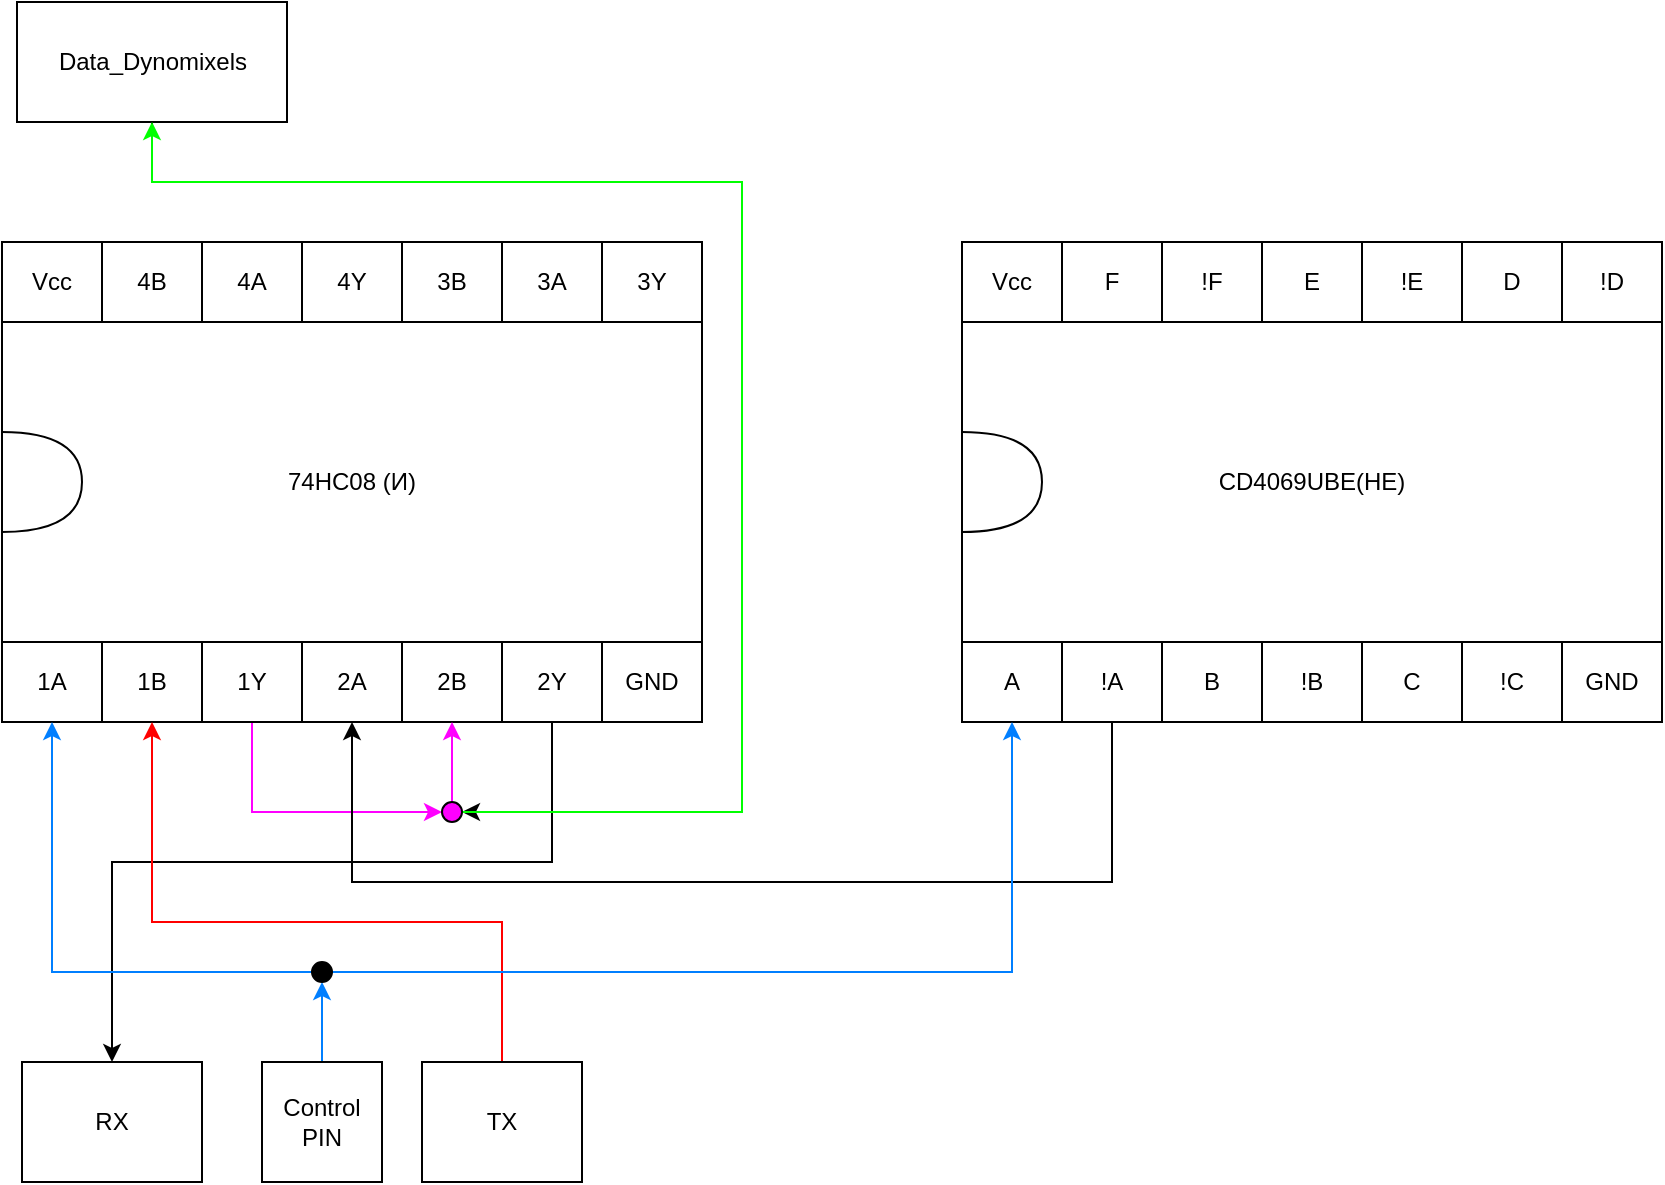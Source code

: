 <mxfile version="26.1.1">
  <diagram name="Страница — 1" id="B--iG45YOp-343qtSkZV">
    <mxGraphModel dx="1072" dy="737" grid="1" gridSize="10" guides="1" tooltips="1" connect="1" arrows="1" fold="1" page="1" pageScale="1" pageWidth="827" pageHeight="1169" math="0" shadow="0">
      <root>
        <mxCell id="0" />
        <mxCell id="1" parent="0" />
        <mxCell id="e_FghAzU6FtjZ2AyrXz8-1" value="74HC08 (И)" style="rounded=0;whiteSpace=wrap;html=1;" parent="1" vertex="1">
          <mxGeometry x="70" y="280" width="350" height="240" as="geometry" />
        </mxCell>
        <mxCell id="0ocH-njk53vqZ1iDUbSj-1" value="" style="shape=requiredInterface;html=1;verticalLabelPosition=bottom;sketch=0;" parent="1" vertex="1">
          <mxGeometry x="70" y="375" width="40" height="50" as="geometry" />
        </mxCell>
        <mxCell id="0ocH-njk53vqZ1iDUbSj-17" value="1B" style="rounded=0;whiteSpace=wrap;html=1;" parent="1" vertex="1">
          <mxGeometry x="120" y="480" width="50" height="40" as="geometry" />
        </mxCell>
        <mxCell id="2zPOfcOmFPMckhyHYjxx-12" style="edgeStyle=orthogonalEdgeStyle;rounded=0;orthogonalLoop=1;jettySize=auto;html=1;entryX=0;entryY=0.5;entryDx=0;entryDy=0;strokeColor=#FF00FF;" edge="1" parent="1" source="0ocH-njk53vqZ1iDUbSj-18" target="2zPOfcOmFPMckhyHYjxx-10">
          <mxGeometry relative="1" as="geometry">
            <Array as="points">
              <mxPoint x="195" y="565" />
            </Array>
          </mxGeometry>
        </mxCell>
        <mxCell id="0ocH-njk53vqZ1iDUbSj-18" value="1Y" style="rounded=0;whiteSpace=wrap;html=1;" parent="1" vertex="1">
          <mxGeometry x="170" y="480" width="50" height="40" as="geometry" />
        </mxCell>
        <mxCell id="0ocH-njk53vqZ1iDUbSj-19" value="2A" style="rounded=0;whiteSpace=wrap;html=1;" parent="1" vertex="1">
          <mxGeometry x="220" y="480" width="50" height="40" as="geometry" />
        </mxCell>
        <mxCell id="0ocH-njk53vqZ1iDUbSj-20" value="2B" style="rounded=0;whiteSpace=wrap;html=1;" parent="1" vertex="1">
          <mxGeometry x="270" y="480" width="50" height="40" as="geometry" />
        </mxCell>
        <mxCell id="0ocH-njk53vqZ1iDUbSj-21" value="GND" style="rounded=0;whiteSpace=wrap;html=1;" parent="1" vertex="1">
          <mxGeometry x="370" y="480" width="50" height="40" as="geometry" />
        </mxCell>
        <mxCell id="2zPOfcOmFPMckhyHYjxx-17" style="edgeStyle=orthogonalEdgeStyle;rounded=0;orthogonalLoop=1;jettySize=auto;html=1;entryX=0.5;entryY=0;entryDx=0;entryDy=0;" edge="1" parent="1" source="0ocH-njk53vqZ1iDUbSj-22" target="0ocH-njk53vqZ1iDUbSj-40">
          <mxGeometry relative="1" as="geometry">
            <Array as="points">
              <mxPoint x="345" y="590" />
              <mxPoint x="125" y="590" />
            </Array>
          </mxGeometry>
        </mxCell>
        <mxCell id="0ocH-njk53vqZ1iDUbSj-22" value="2Y" style="rounded=0;whiteSpace=wrap;html=1;" parent="1" vertex="1">
          <mxGeometry x="320" y="480" width="50" height="40" as="geometry" />
        </mxCell>
        <mxCell id="0ocH-njk53vqZ1iDUbSj-31" value="4B" style="rounded=0;whiteSpace=wrap;html=1;" parent="1" vertex="1">
          <mxGeometry x="120" y="280" width="50" height="40" as="geometry" />
        </mxCell>
        <mxCell id="0ocH-njk53vqZ1iDUbSj-32" value="4A" style="rounded=0;whiteSpace=wrap;html=1;" parent="1" vertex="1">
          <mxGeometry x="170" y="280" width="50" height="40" as="geometry" />
        </mxCell>
        <mxCell id="0ocH-njk53vqZ1iDUbSj-33" value="4Y" style="rounded=0;whiteSpace=wrap;html=1;" parent="1" vertex="1">
          <mxGeometry x="220" y="280" width="50" height="40" as="geometry" />
        </mxCell>
        <mxCell id="0ocH-njk53vqZ1iDUbSj-34" value="3B" style="rounded=0;whiteSpace=wrap;html=1;" parent="1" vertex="1">
          <mxGeometry x="270" y="280" width="50" height="40" as="geometry" />
        </mxCell>
        <mxCell id="0ocH-njk53vqZ1iDUbSj-35" value="3Y" style="rounded=0;whiteSpace=wrap;html=1;" parent="1" vertex="1">
          <mxGeometry x="370" y="280" width="50" height="40" as="geometry" />
        </mxCell>
        <mxCell id="0ocH-njk53vqZ1iDUbSj-36" value="3A" style="rounded=0;whiteSpace=wrap;html=1;" parent="1" vertex="1">
          <mxGeometry x="320" y="280" width="50" height="40" as="geometry" />
        </mxCell>
        <mxCell id="0ocH-njk53vqZ1iDUbSj-38" value="Vcc" style="rounded=0;whiteSpace=wrap;html=1;" parent="1" vertex="1">
          <mxGeometry x="70" y="280" width="50" height="40" as="geometry" />
        </mxCell>
        <mxCell id="0ocH-njk53vqZ1iDUbSj-39" value="1A" style="rounded=0;whiteSpace=wrap;html=1;" parent="1" vertex="1">
          <mxGeometry x="70" y="480" width="50" height="40" as="geometry" />
        </mxCell>
        <mxCell id="0ocH-njk53vqZ1iDUbSj-40" value="RX" style="rounded=0;whiteSpace=wrap;html=1;" parent="1" vertex="1">
          <mxGeometry x="80" y="690" width="90" height="60" as="geometry" />
        </mxCell>
        <mxCell id="2zPOfcOmFPMckhyHYjxx-2" style="edgeStyle=orthogonalEdgeStyle;rounded=0;orthogonalLoop=1;jettySize=auto;html=1;entryX=0.5;entryY=1;entryDx=0;entryDy=0;strokeColor=#FF0000;" edge="1" parent="1" source="0ocH-njk53vqZ1iDUbSj-41" target="0ocH-njk53vqZ1iDUbSj-17">
          <mxGeometry relative="1" as="geometry">
            <Array as="points">
              <mxPoint x="320" y="620" />
              <mxPoint x="145" y="620" />
            </Array>
          </mxGeometry>
        </mxCell>
        <mxCell id="0ocH-njk53vqZ1iDUbSj-41" value="TX" style="rounded=0;whiteSpace=wrap;html=1;" parent="1" vertex="1">
          <mxGeometry x="280" y="690" width="80" height="60" as="geometry" />
        </mxCell>
        <mxCell id="2zPOfcOmFPMckhyHYjxx-4" style="edgeStyle=orthogonalEdgeStyle;rounded=0;orthogonalLoop=1;jettySize=auto;html=1;entryX=0.5;entryY=1;entryDx=0;entryDy=0;strokeColor=#007FFF;" edge="1" parent="1" source="0ocH-njk53vqZ1iDUbSj-42" target="0ocH-njk53vqZ1iDUbSj-90">
          <mxGeometry relative="1" as="geometry" />
        </mxCell>
        <mxCell id="0ocH-njk53vqZ1iDUbSj-42" value="Control PIN" style="rounded=0;whiteSpace=wrap;html=1;" parent="1" vertex="1">
          <mxGeometry x="200" y="690" width="60" height="60" as="geometry" />
        </mxCell>
        <mxCell id="2zPOfcOmFPMckhyHYjxx-14" style="edgeStyle=orthogonalEdgeStyle;rounded=0;orthogonalLoop=1;jettySize=auto;html=1;entryX=1;entryY=0.5;entryDx=0;entryDy=0;" edge="1" parent="1" source="0ocH-njk53vqZ1iDUbSj-43" target="2zPOfcOmFPMckhyHYjxx-10">
          <mxGeometry relative="1" as="geometry">
            <Array as="points">
              <mxPoint x="145" y="250" />
              <mxPoint x="440" y="250" />
              <mxPoint x="440" y="565" />
            </Array>
          </mxGeometry>
        </mxCell>
        <mxCell id="0ocH-njk53vqZ1iDUbSj-43" value="Data_Dynomixels" style="rounded=0;whiteSpace=wrap;html=1;" parent="1" vertex="1">
          <mxGeometry x="77.5" y="160" width="135" height="60" as="geometry" />
        </mxCell>
        <mxCell id="0ocH-njk53vqZ1iDUbSj-61" value="CD4069UBE(НЕ)" style="rounded=0;whiteSpace=wrap;html=1;" parent="1" vertex="1">
          <mxGeometry x="550" y="280" width="350" height="240" as="geometry" />
        </mxCell>
        <mxCell id="0ocH-njk53vqZ1iDUbSj-62" value="" style="shape=requiredInterface;html=1;verticalLabelPosition=bottom;sketch=0;" parent="1" vertex="1">
          <mxGeometry x="550" y="375" width="40" height="50" as="geometry" />
        </mxCell>
        <mxCell id="2zPOfcOmFPMckhyHYjxx-16" style="edgeStyle=orthogonalEdgeStyle;rounded=0;orthogonalLoop=1;jettySize=auto;html=1;entryX=0.5;entryY=1;entryDx=0;entryDy=0;" edge="1" parent="1" source="0ocH-njk53vqZ1iDUbSj-63" target="0ocH-njk53vqZ1iDUbSj-19">
          <mxGeometry relative="1" as="geometry">
            <Array as="points">
              <mxPoint x="625" y="600" />
              <mxPoint x="245" y="600" />
            </Array>
          </mxGeometry>
        </mxCell>
        <mxCell id="0ocH-njk53vqZ1iDUbSj-63" value="!A" style="rounded=0;whiteSpace=wrap;html=1;" parent="1" vertex="1">
          <mxGeometry x="600" y="480" width="50" height="40" as="geometry" />
        </mxCell>
        <mxCell id="0ocH-njk53vqZ1iDUbSj-64" value="B" style="rounded=0;whiteSpace=wrap;html=1;" parent="1" vertex="1">
          <mxGeometry x="650" y="480" width="50" height="40" as="geometry" />
        </mxCell>
        <mxCell id="0ocH-njk53vqZ1iDUbSj-65" value="!B" style="rounded=0;whiteSpace=wrap;html=1;" parent="1" vertex="1">
          <mxGeometry x="700" y="480" width="50" height="40" as="geometry" />
        </mxCell>
        <mxCell id="0ocH-njk53vqZ1iDUbSj-66" value="C" style="rounded=0;whiteSpace=wrap;html=1;" parent="1" vertex="1">
          <mxGeometry x="750" y="480" width="50" height="40" as="geometry" />
        </mxCell>
        <mxCell id="0ocH-njk53vqZ1iDUbSj-67" value="GND" style="rounded=0;whiteSpace=wrap;html=1;" parent="1" vertex="1">
          <mxGeometry x="850" y="480" width="50" height="40" as="geometry" />
        </mxCell>
        <mxCell id="0ocH-njk53vqZ1iDUbSj-68" value="!C" style="rounded=0;whiteSpace=wrap;html=1;" parent="1" vertex="1">
          <mxGeometry x="800" y="480" width="50" height="40" as="geometry" />
        </mxCell>
        <mxCell id="0ocH-njk53vqZ1iDUbSj-69" value="F" style="rounded=0;whiteSpace=wrap;html=1;" parent="1" vertex="1">
          <mxGeometry x="600" y="280" width="50" height="40" as="geometry" />
        </mxCell>
        <mxCell id="0ocH-njk53vqZ1iDUbSj-70" value="!F" style="rounded=0;whiteSpace=wrap;html=1;" parent="1" vertex="1">
          <mxGeometry x="650" y="280" width="50" height="40" as="geometry" />
        </mxCell>
        <mxCell id="0ocH-njk53vqZ1iDUbSj-71" value="E" style="rounded=0;whiteSpace=wrap;html=1;" parent="1" vertex="1">
          <mxGeometry x="700" y="280" width="50" height="40" as="geometry" />
        </mxCell>
        <mxCell id="0ocH-njk53vqZ1iDUbSj-72" value="!E" style="rounded=0;whiteSpace=wrap;html=1;" parent="1" vertex="1">
          <mxGeometry x="750" y="280" width="50" height="40" as="geometry" />
        </mxCell>
        <mxCell id="0ocH-njk53vqZ1iDUbSj-73" value="!D" style="rounded=0;whiteSpace=wrap;html=1;" parent="1" vertex="1">
          <mxGeometry x="850" y="280" width="50" height="40" as="geometry" />
        </mxCell>
        <mxCell id="0ocH-njk53vqZ1iDUbSj-74" value="D" style="rounded=0;whiteSpace=wrap;html=1;" parent="1" vertex="1">
          <mxGeometry x="800" y="280" width="50" height="40" as="geometry" />
        </mxCell>
        <mxCell id="0ocH-njk53vqZ1iDUbSj-75" value="Vcc" style="rounded=0;whiteSpace=wrap;html=1;" parent="1" vertex="1">
          <mxGeometry x="550" y="280" width="50" height="40" as="geometry" />
        </mxCell>
        <mxCell id="0ocH-njk53vqZ1iDUbSj-76" value="A" style="rounded=0;whiteSpace=wrap;html=1;" parent="1" vertex="1">
          <mxGeometry x="550" y="480" width="50" height="40" as="geometry" />
        </mxCell>
        <mxCell id="2zPOfcOmFPMckhyHYjxx-5" style="edgeStyle=orthogonalEdgeStyle;rounded=0;orthogonalLoop=1;jettySize=auto;html=1;entryX=0.5;entryY=1;entryDx=0;entryDy=0;strokeColor=#007FFF;" edge="1" parent="1" source="0ocH-njk53vqZ1iDUbSj-90" target="0ocH-njk53vqZ1iDUbSj-39">
          <mxGeometry relative="1" as="geometry" />
        </mxCell>
        <mxCell id="2zPOfcOmFPMckhyHYjxx-15" style="edgeStyle=orthogonalEdgeStyle;rounded=0;orthogonalLoop=1;jettySize=auto;html=1;entryX=0.5;entryY=1;entryDx=0;entryDy=0;strokeColor=#007FFF;" edge="1" parent="1" source="0ocH-njk53vqZ1iDUbSj-90" target="0ocH-njk53vqZ1iDUbSj-76">
          <mxGeometry relative="1" as="geometry" />
        </mxCell>
        <mxCell id="0ocH-njk53vqZ1iDUbSj-90" value="" style="ellipse;whiteSpace=wrap;html=1;labelBackgroundColor=#000000;labelBorderColor=default;gradientColor=none;fillColor=#000000;" parent="1" vertex="1">
          <mxGeometry x="225" y="640" width="10" height="10" as="geometry" />
        </mxCell>
        <mxCell id="2zPOfcOmFPMckhyHYjxx-11" style="edgeStyle=orthogonalEdgeStyle;rounded=0;orthogonalLoop=1;jettySize=auto;html=1;exitX=0.5;exitY=0;exitDx=0;exitDy=0;entryX=0.5;entryY=1;entryDx=0;entryDy=0;strokeColor=#FF00FF;" edge="1" parent="1" source="2zPOfcOmFPMckhyHYjxx-10" target="0ocH-njk53vqZ1iDUbSj-20">
          <mxGeometry relative="1" as="geometry" />
        </mxCell>
        <mxCell id="2zPOfcOmFPMckhyHYjxx-13" style="edgeStyle=orthogonalEdgeStyle;rounded=0;orthogonalLoop=1;jettySize=auto;html=1;entryX=0.5;entryY=1;entryDx=0;entryDy=0;strokeColor=#00FF00;" edge="1" parent="1" source="2zPOfcOmFPMckhyHYjxx-10" target="0ocH-njk53vqZ1iDUbSj-43">
          <mxGeometry relative="1" as="geometry">
            <Array as="points">
              <mxPoint x="440" y="565" />
              <mxPoint x="440" y="250" />
              <mxPoint x="145" y="250" />
            </Array>
          </mxGeometry>
        </mxCell>
        <mxCell id="2zPOfcOmFPMckhyHYjxx-10" value="" style="ellipse;whiteSpace=wrap;html=1;labelBackgroundColor=#000000;labelBorderColor=default;gradientColor=none;fillColor=#FF00FF;" vertex="1" parent="1">
          <mxGeometry x="290" y="560" width="10" height="10" as="geometry" />
        </mxCell>
      </root>
    </mxGraphModel>
  </diagram>
</mxfile>
